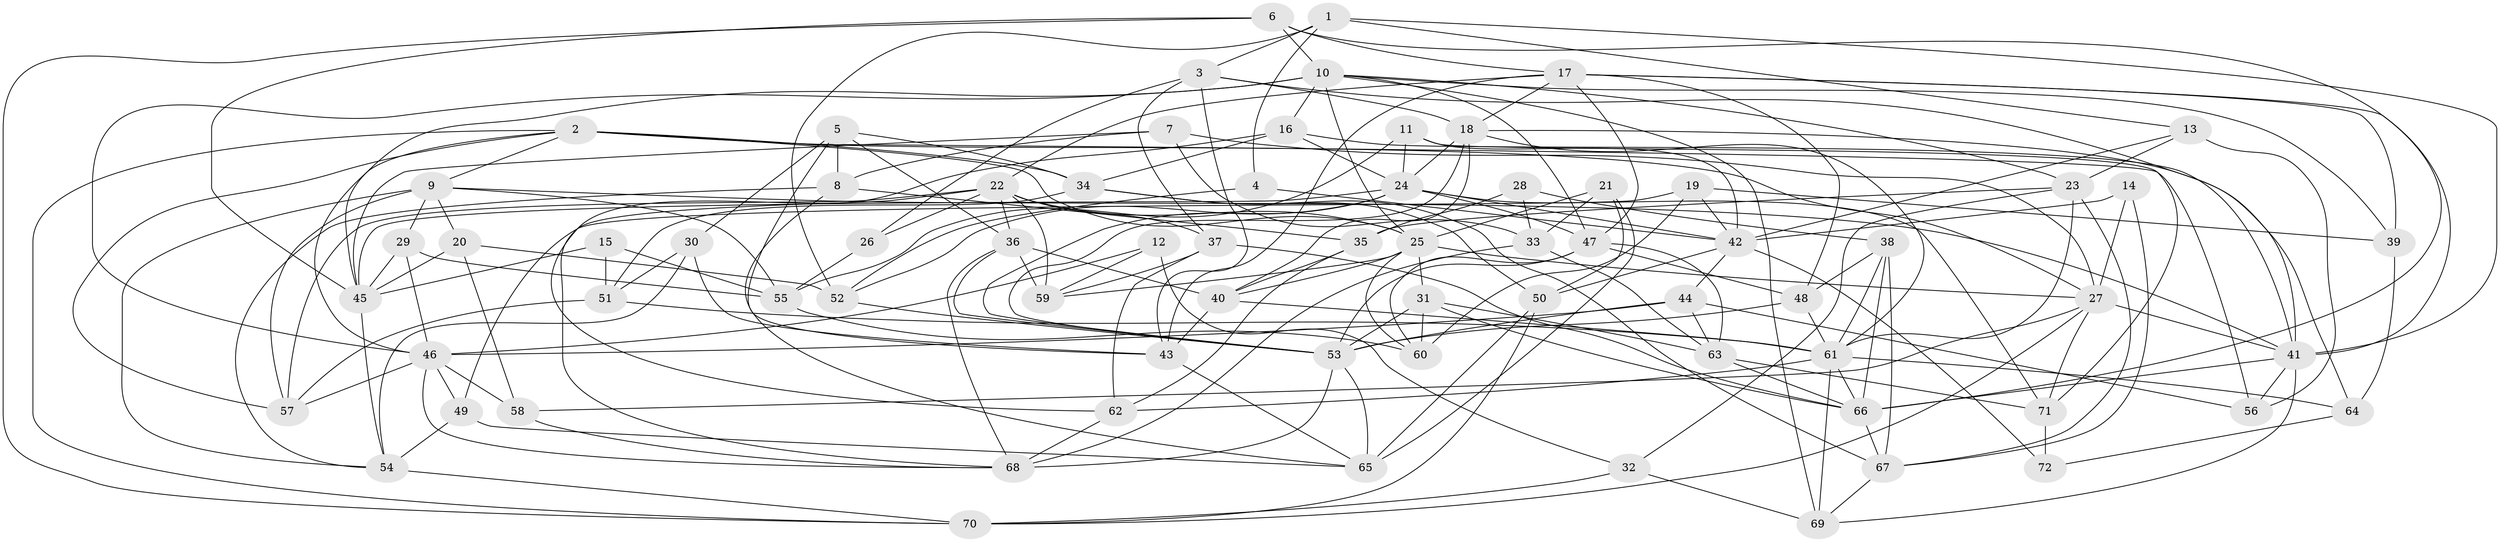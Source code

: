 // original degree distribution, {4: 0.3194444444444444, 3: 0.2847222222222222, 2: 0.10416666666666667, 6: 0.0625, 5: 0.18055555555555555, 7: 0.027777777777777776, 10: 0.006944444444444444, 8: 0.006944444444444444, 9: 0.006944444444444444}
// Generated by graph-tools (version 1.1) at 2025/02/03/09/25 03:02:11]
// undirected, 72 vertices, 202 edges
graph export_dot {
graph [start="1"]
  node [color=gray90,style=filled];
  1;
  2;
  3;
  4;
  5;
  6;
  7;
  8;
  9;
  10;
  11;
  12;
  13;
  14;
  15;
  16;
  17;
  18;
  19;
  20;
  21;
  22;
  23;
  24;
  25;
  26;
  27;
  28;
  29;
  30;
  31;
  32;
  33;
  34;
  35;
  36;
  37;
  38;
  39;
  40;
  41;
  42;
  43;
  44;
  45;
  46;
  47;
  48;
  49;
  50;
  51;
  52;
  53;
  54;
  55;
  56;
  57;
  58;
  59;
  60;
  61;
  62;
  63;
  64;
  65;
  66;
  67;
  68;
  69;
  70;
  71;
  72;
  1 -- 3 [weight=1.0];
  1 -- 4 [weight=1.0];
  1 -- 13 [weight=1.0];
  1 -- 41 [weight=1.0];
  1 -- 52 [weight=1.0];
  2 -- 9 [weight=1.0];
  2 -- 25 [weight=1.0];
  2 -- 27 [weight=1.0];
  2 -- 34 [weight=1.0];
  2 -- 46 [weight=1.0];
  2 -- 56 [weight=1.0];
  2 -- 57 [weight=1.0];
  2 -- 70 [weight=1.0];
  3 -- 18 [weight=1.0];
  3 -- 26 [weight=1.0];
  3 -- 37 [weight=1.0];
  3 -- 41 [weight=1.0];
  3 -- 43 [weight=1.0];
  4 -- 42 [weight=1.0];
  4 -- 52 [weight=1.0];
  5 -- 8 [weight=1.0];
  5 -- 30 [weight=1.0];
  5 -- 34 [weight=1.0];
  5 -- 36 [weight=1.0];
  5 -- 43 [weight=1.0];
  6 -- 10 [weight=1.0];
  6 -- 17 [weight=1.0];
  6 -- 45 [weight=1.0];
  6 -- 66 [weight=1.0];
  6 -- 70 [weight=1.0];
  7 -- 8 [weight=1.0];
  7 -- 27 [weight=1.0];
  7 -- 33 [weight=1.0];
  7 -- 45 [weight=1.0];
  8 -- 35 [weight=1.0];
  8 -- 54 [weight=1.0];
  8 -- 65 [weight=1.0];
  9 -- 20 [weight=1.0];
  9 -- 29 [weight=1.0];
  9 -- 41 [weight=1.0];
  9 -- 54 [weight=2.0];
  9 -- 55 [weight=1.0];
  9 -- 57 [weight=1.0];
  10 -- 16 [weight=1.0];
  10 -- 23 [weight=1.0];
  10 -- 25 [weight=1.0];
  10 -- 39 [weight=1.0];
  10 -- 45 [weight=1.0];
  10 -- 46 [weight=2.0];
  10 -- 47 [weight=1.0];
  10 -- 69 [weight=1.0];
  11 -- 24 [weight=1.0];
  11 -- 42 [weight=1.0];
  11 -- 55 [weight=1.0];
  11 -- 71 [weight=1.0];
  12 -- 32 [weight=1.0];
  12 -- 46 [weight=1.0];
  12 -- 59 [weight=1.0];
  13 -- 23 [weight=1.0];
  13 -- 42 [weight=1.0];
  13 -- 56 [weight=1.0];
  14 -- 27 [weight=1.0];
  14 -- 42 [weight=1.0];
  14 -- 67 [weight=1.0];
  15 -- 45 [weight=1.0];
  15 -- 51 [weight=1.0];
  15 -- 55 [weight=1.0];
  16 -- 24 [weight=1.0];
  16 -- 34 [weight=1.0];
  16 -- 41 [weight=1.0];
  16 -- 62 [weight=1.0];
  17 -- 18 [weight=1.0];
  17 -- 22 [weight=1.0];
  17 -- 39 [weight=1.0];
  17 -- 41 [weight=1.0];
  17 -- 43 [weight=1.0];
  17 -- 47 [weight=1.0];
  17 -- 48 [weight=1.0];
  18 -- 24 [weight=3.0];
  18 -- 40 [weight=1.0];
  18 -- 53 [weight=1.0];
  18 -- 61 [weight=2.0];
  18 -- 64 [weight=1.0];
  19 -- 39 [weight=1.0];
  19 -- 42 [weight=1.0];
  19 -- 49 [weight=1.0];
  19 -- 60 [weight=1.0];
  20 -- 45 [weight=1.0];
  20 -- 52 [weight=1.0];
  20 -- 58 [weight=1.0];
  21 -- 25 [weight=1.0];
  21 -- 33 [weight=1.0];
  21 -- 50 [weight=1.0];
  21 -- 65 [weight=1.0];
  22 -- 25 [weight=1.0];
  22 -- 26 [weight=1.0];
  22 -- 36 [weight=1.0];
  22 -- 37 [weight=1.0];
  22 -- 57 [weight=1.0];
  22 -- 59 [weight=1.0];
  22 -- 68 [weight=1.0];
  23 -- 32 [weight=1.0];
  23 -- 35 [weight=1.0];
  23 -- 61 [weight=1.0];
  23 -- 67 [weight=1.0];
  24 -- 42 [weight=1.0];
  24 -- 45 [weight=1.0];
  24 -- 47 [weight=1.0];
  24 -- 52 [weight=1.0];
  24 -- 53 [weight=1.0];
  24 -- 71 [weight=1.0];
  25 -- 27 [weight=1.0];
  25 -- 31 [weight=1.0];
  25 -- 40 [weight=1.0];
  25 -- 59 [weight=1.0];
  25 -- 60 [weight=1.0];
  26 -- 55 [weight=1.0];
  27 -- 41 [weight=1.0];
  27 -- 58 [weight=1.0];
  27 -- 70 [weight=1.0];
  27 -- 71 [weight=1.0];
  28 -- 33 [weight=1.0];
  28 -- 35 [weight=1.0];
  28 -- 38 [weight=1.0];
  29 -- 45 [weight=1.0];
  29 -- 46 [weight=2.0];
  29 -- 55 [weight=1.0];
  30 -- 43 [weight=1.0];
  30 -- 51 [weight=1.0];
  30 -- 54 [weight=2.0];
  31 -- 53 [weight=1.0];
  31 -- 60 [weight=1.0];
  31 -- 63 [weight=1.0];
  31 -- 66 [weight=1.0];
  32 -- 69 [weight=1.0];
  32 -- 70 [weight=1.0];
  33 -- 63 [weight=1.0];
  33 -- 68 [weight=1.0];
  34 -- 50 [weight=1.0];
  34 -- 51 [weight=1.0];
  34 -- 67 [weight=1.0];
  35 -- 40 [weight=1.0];
  35 -- 62 [weight=1.0];
  36 -- 40 [weight=1.0];
  36 -- 53 [weight=1.0];
  36 -- 59 [weight=1.0];
  36 -- 68 [weight=1.0];
  37 -- 59 [weight=1.0];
  37 -- 62 [weight=1.0];
  37 -- 66 [weight=1.0];
  38 -- 48 [weight=1.0];
  38 -- 61 [weight=1.0];
  38 -- 66 [weight=1.0];
  38 -- 67 [weight=1.0];
  39 -- 64 [weight=1.0];
  40 -- 43 [weight=1.0];
  40 -- 61 [weight=1.0];
  41 -- 56 [weight=1.0];
  41 -- 66 [weight=1.0];
  41 -- 69 [weight=1.0];
  42 -- 44 [weight=1.0];
  42 -- 50 [weight=1.0];
  42 -- 72 [weight=1.0];
  43 -- 65 [weight=1.0];
  44 -- 46 [weight=1.0];
  44 -- 53 [weight=2.0];
  44 -- 56 [weight=1.0];
  44 -- 63 [weight=1.0];
  45 -- 54 [weight=1.0];
  46 -- 49 [weight=1.0];
  46 -- 57 [weight=1.0];
  46 -- 58 [weight=2.0];
  46 -- 68 [weight=1.0];
  47 -- 48 [weight=1.0];
  47 -- 53 [weight=1.0];
  47 -- 60 [weight=1.0];
  47 -- 63 [weight=1.0];
  48 -- 53 [weight=1.0];
  48 -- 61 [weight=1.0];
  49 -- 54 [weight=2.0];
  49 -- 65 [weight=1.0];
  50 -- 65 [weight=1.0];
  50 -- 70 [weight=1.0];
  51 -- 57 [weight=1.0];
  51 -- 61 [weight=1.0];
  52 -- 53 [weight=1.0];
  53 -- 65 [weight=1.0];
  53 -- 68 [weight=2.0];
  54 -- 70 [weight=1.0];
  55 -- 60 [weight=1.0];
  58 -- 68 [weight=1.0];
  61 -- 62 [weight=1.0];
  61 -- 64 [weight=1.0];
  61 -- 66 [weight=1.0];
  61 -- 69 [weight=1.0];
  62 -- 68 [weight=1.0];
  63 -- 66 [weight=1.0];
  63 -- 71 [weight=1.0];
  64 -- 72 [weight=1.0];
  66 -- 67 [weight=1.0];
  67 -- 69 [weight=1.0];
  71 -- 72 [weight=1.0];
}
